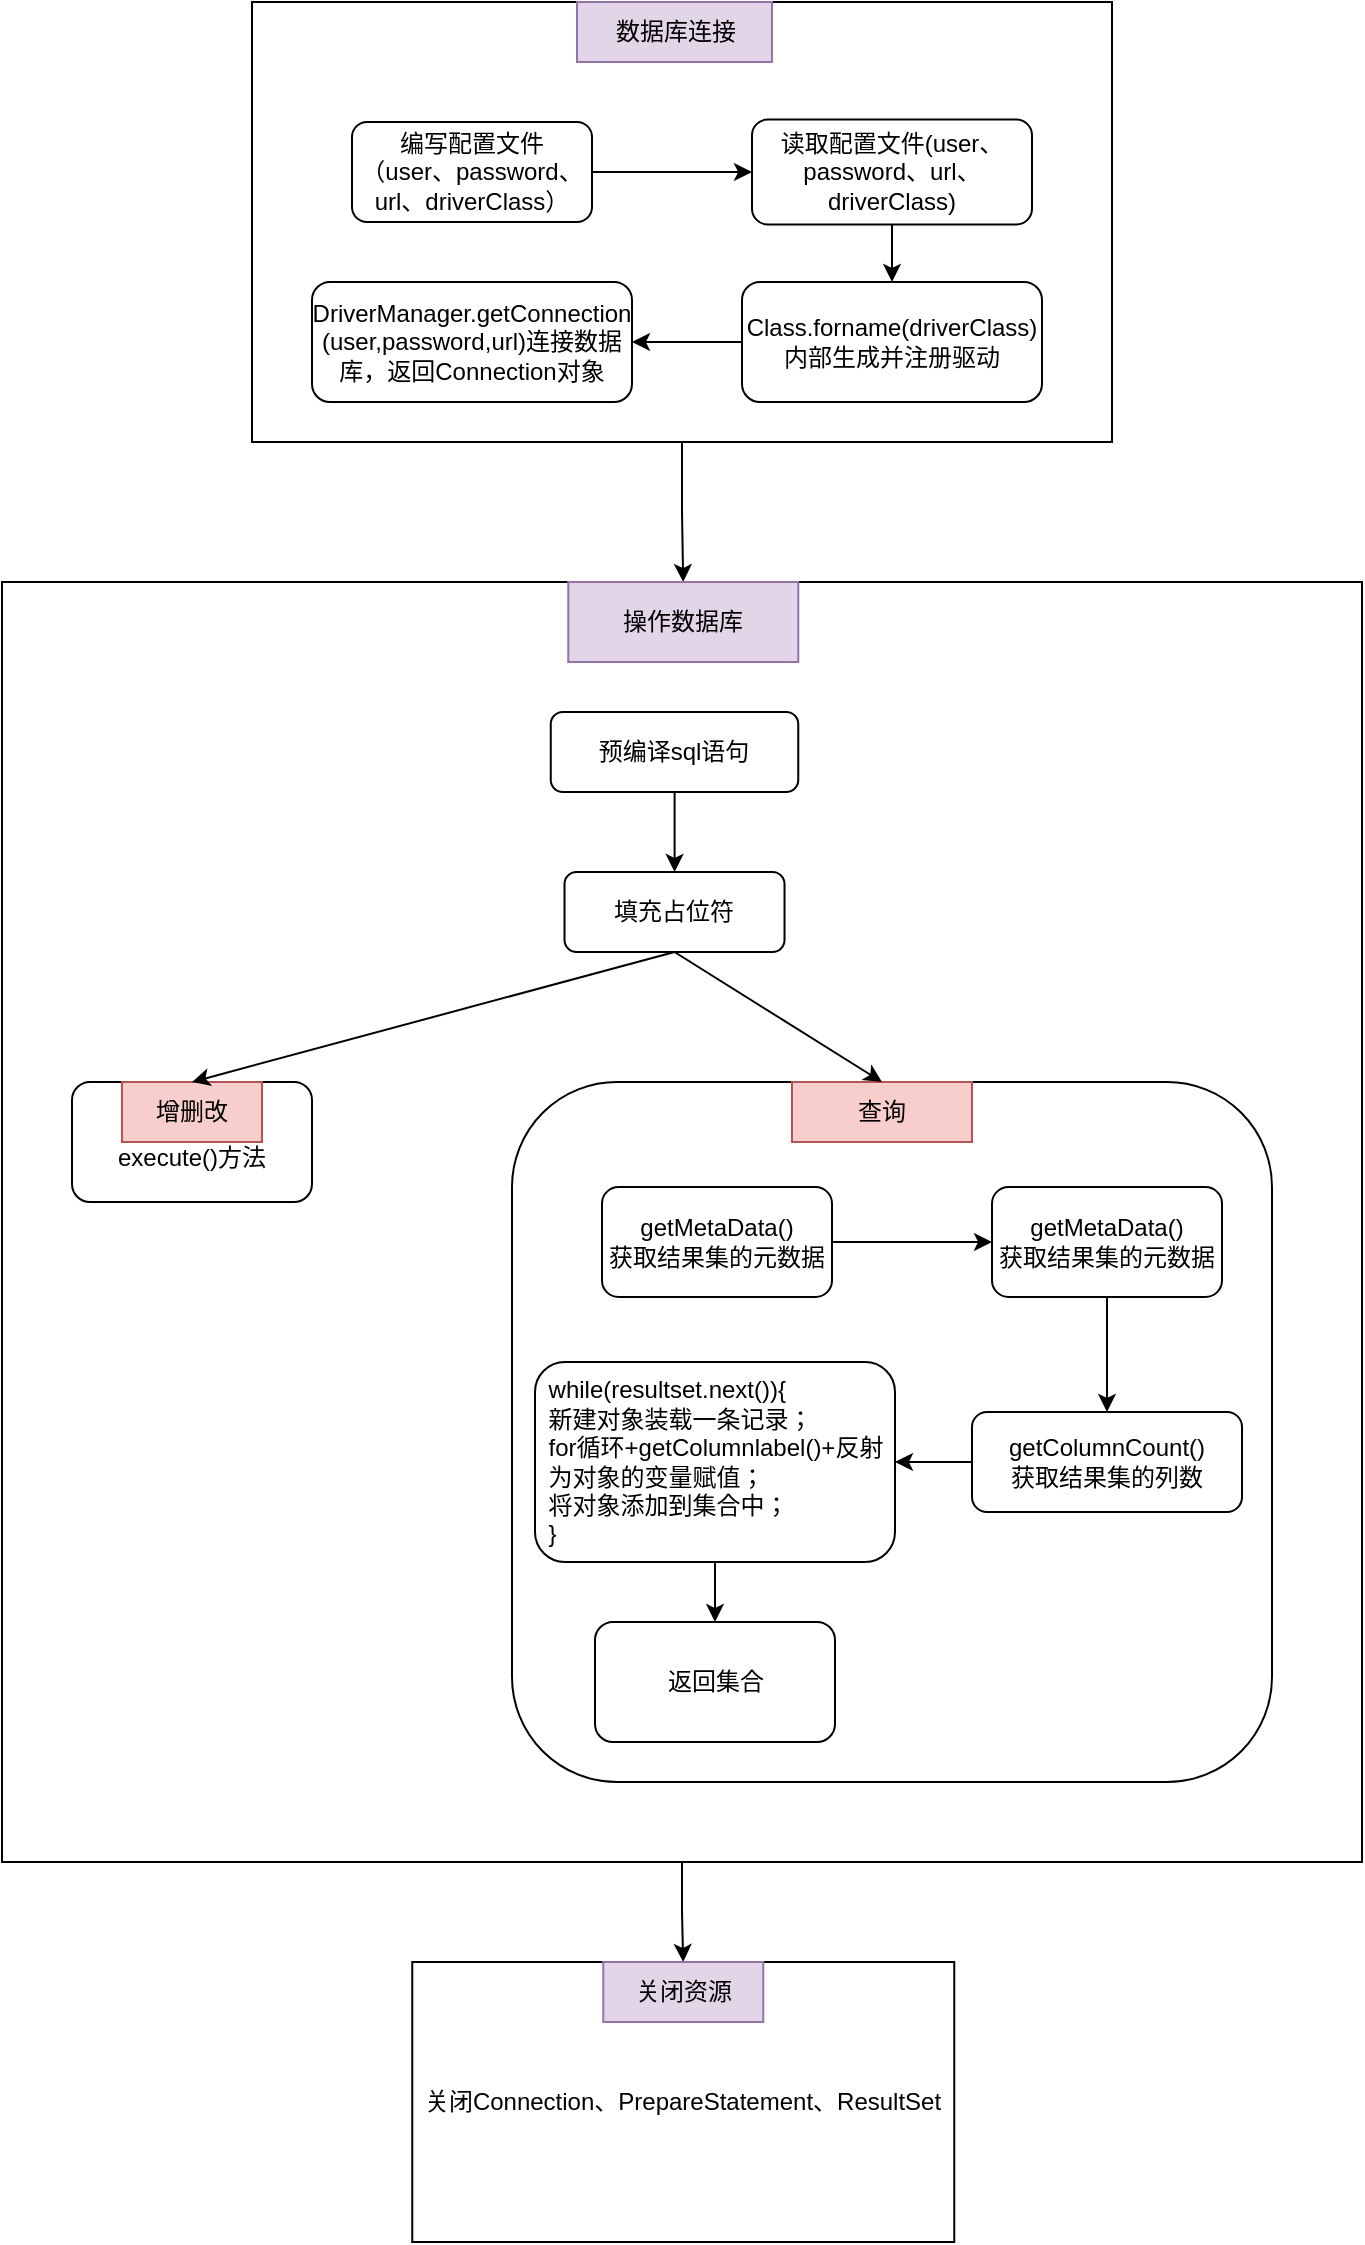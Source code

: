 <mxfile version="18.0.1" type="device"><diagram id="PqKKyvoBjg1ANkeWDd8i" name="第 1 页"><mxGraphModel dx="1038" dy="641" grid="1" gridSize="10" guides="1" tooltips="1" connect="1" arrows="1" fold="1" page="1" pageScale="1" pageWidth="827" pageHeight="1169" math="0" shadow="0"><root><mxCell id="0"/><mxCell id="1" parent="0"/><mxCell id="HO8jS1ytwFaHaVqRXtNM-28" value="" style="edgeStyle=orthogonalEdgeStyle;rounded=0;orthogonalLoop=1;jettySize=auto;html=1;" parent="1" source="HO8jS1ytwFaHaVqRXtNM-7" target="HO8jS1ytwFaHaVqRXtNM-27" edge="1"><mxGeometry relative="1" as="geometry"/></mxCell><mxCell id="HO8jS1ytwFaHaVqRXtNM-7" value="" style="rounded=0;whiteSpace=wrap;html=1;" parent="1" vertex="1"><mxGeometry x="85" y="380" width="680" height="640" as="geometry"/></mxCell><mxCell id="HO8jS1ytwFaHaVqRXtNM-25" value="" style="edgeStyle=orthogonalEdgeStyle;rounded=0;orthogonalLoop=1;jettySize=auto;html=1;" parent="1" source="LSdPMB0XlMruDPdn7WgH-14" target="HO8jS1ytwFaHaVqRXtNM-11" edge="1"><mxGeometry relative="1" as="geometry"/></mxCell><mxCell id="LSdPMB0XlMruDPdn7WgH-14" value="" style="rounded=0;whiteSpace=wrap;html=1;" parent="1" vertex="1"><mxGeometry x="210" y="90" width="430" height="220" as="geometry"/></mxCell><mxCell id="LSdPMB0XlMruDPdn7WgH-17" value="" style="edgeStyle=orthogonalEdgeStyle;rounded=0;orthogonalLoop=1;jettySize=auto;html=1;" parent="1" source="LSdPMB0XlMruDPdn7WgH-6" target="LSdPMB0XlMruDPdn7WgH-7" edge="1"><mxGeometry relative="1" as="geometry"/></mxCell><mxCell id="LSdPMB0XlMruDPdn7WgH-6" value="编写配置文件（user、password、url、driverClass）" style="rounded=1;whiteSpace=wrap;html=1;" parent="1" vertex="1"><mxGeometry x="260" y="150" width="120" height="50" as="geometry"/></mxCell><mxCell id="LSdPMB0XlMruDPdn7WgH-18" value="" style="edgeStyle=orthogonalEdgeStyle;rounded=0;orthogonalLoop=1;jettySize=auto;html=1;" parent="1" source="LSdPMB0XlMruDPdn7WgH-7" target="LSdPMB0XlMruDPdn7WgH-10" edge="1"><mxGeometry relative="1" as="geometry"/></mxCell><mxCell id="LSdPMB0XlMruDPdn7WgH-7" value="读取配置文件(user、password、url、driverClass)" style="rounded=1;whiteSpace=wrap;html=1;" parent="1" vertex="1"><mxGeometry x="460" y="148.75" width="140" height="52.5" as="geometry"/></mxCell><mxCell id="LSdPMB0XlMruDPdn7WgH-9" value="DriverManager.getConnection&lt;br&gt;(user,password,url)连接数据库，返回Connection对象" style="rounded=1;whiteSpace=wrap;html=1;" parent="1" vertex="1"><mxGeometry x="240" y="230" width="160" height="60" as="geometry"/></mxCell><mxCell id="LSdPMB0XlMruDPdn7WgH-19" value="" style="edgeStyle=orthogonalEdgeStyle;rounded=0;orthogonalLoop=1;jettySize=auto;html=1;" parent="1" source="LSdPMB0XlMruDPdn7WgH-10" target="LSdPMB0XlMruDPdn7WgH-9" edge="1"><mxGeometry relative="1" as="geometry"/></mxCell><mxCell id="LSdPMB0XlMruDPdn7WgH-10" value="Class.forname(driverClass)&lt;br&gt;内部生成并注册驱动" style="rounded=1;whiteSpace=wrap;html=1;" parent="1" vertex="1"><mxGeometry x="455" y="230" width="150" height="60" as="geometry"/></mxCell><mxCell id="LSdPMB0XlMruDPdn7WgH-16" value="数据库连接" style="rounded=0;whiteSpace=wrap;html=1;fillColor=#e1d5e7;strokeColor=#9673a6;" parent="1" vertex="1"><mxGeometry x="372.5" y="90" width="97.5" height="30" as="geometry"/></mxCell><mxCell id="HO8jS1ytwFaHaVqRXtNM-3" value="" style="edgeStyle=orthogonalEdgeStyle;rounded=0;orthogonalLoop=1;jettySize=auto;html=1;" parent="1" source="LSdPMB0XlMruDPdn7WgH-20" target="LSdPMB0XlMruDPdn7WgH-21" edge="1"><mxGeometry relative="1" as="geometry"/></mxCell><mxCell id="LSdPMB0XlMruDPdn7WgH-20" value="预编译sql语句" style="rounded=1;whiteSpace=wrap;html=1;" parent="1" vertex="1"><mxGeometry x="359.38" y="445" width="123.75" height="40" as="geometry"/></mxCell><mxCell id="LSdPMB0XlMruDPdn7WgH-21" value="填充占位符" style="rounded=1;whiteSpace=wrap;html=1;" parent="1" vertex="1"><mxGeometry x="366.26" y="525" width="110" height="40" as="geometry"/></mxCell><mxCell id="LSdPMB0XlMruDPdn7WgH-22" value="&lt;br&gt;execute()方法" style="rounded=1;whiteSpace=wrap;html=1;" parent="1" vertex="1"><mxGeometry x="120" y="630" width="120" height="60" as="geometry"/></mxCell><mxCell id="LSdPMB0XlMruDPdn7WgH-23" value="增删改" style="rounded=0;whiteSpace=wrap;html=1;fillColor=#f8cecc;strokeColor=#b85450;" parent="1" vertex="1"><mxGeometry x="145" y="630" width="70" height="30" as="geometry"/></mxCell><mxCell id="LSdPMB0XlMruDPdn7WgH-24" value="" style="rounded=1;whiteSpace=wrap;html=1;" parent="1" vertex="1"><mxGeometry x="340" y="630" width="380" height="350" as="geometry"/></mxCell><mxCell id="HO8jS1ytwFaHaVqRXtNM-14" value="" style="edgeStyle=orthogonalEdgeStyle;rounded=0;orthogonalLoop=1;jettySize=auto;html=1;" parent="1" source="LSdPMB0XlMruDPdn7WgH-25" target="LSdPMB0XlMruDPdn7WgH-26" edge="1"><mxGeometry relative="1" as="geometry"/></mxCell><mxCell id="LSdPMB0XlMruDPdn7WgH-25" value="executeQuery()&lt;br&gt;返回查询结果集" style="rounded=1;whiteSpace=wrap;html=1;" parent="1" vertex="1"><mxGeometry x="390" y="685" width="103" height="50" as="geometry"/></mxCell><mxCell id="HO8jS1ytwFaHaVqRXtNM-15" value="" style="edgeStyle=orthogonalEdgeStyle;rounded=0;orthogonalLoop=1;jettySize=auto;html=1;" parent="1" source="LSdPMB0XlMruDPdn7WgH-26" target="LSdPMB0XlMruDPdn7WgH-27" edge="1"><mxGeometry relative="1" as="geometry"/></mxCell><mxCell id="LSdPMB0XlMruDPdn7WgH-26" value="getMetaData()&lt;br&gt;获取结果集的元数据" style="rounded=1;whiteSpace=wrap;html=1;" parent="1" vertex="1"><mxGeometry x="580" y="682.5" width="115" height="55" as="geometry"/></mxCell><mxCell id="HO8jS1ytwFaHaVqRXtNM-16" value="" style="edgeStyle=orthogonalEdgeStyle;rounded=0;orthogonalLoop=1;jettySize=auto;html=1;" parent="1" source="LSdPMB0XlMruDPdn7WgH-27" target="LSdPMB0XlMruDPdn7WgH-28" edge="1"><mxGeometry relative="1" as="geometry"/></mxCell><mxCell id="LSdPMB0XlMruDPdn7WgH-27" value="getColumnCount()&lt;br&gt;获取结果集的列数" style="rounded=1;whiteSpace=wrap;html=1;" parent="1" vertex="1"><mxGeometry x="570" y="795" width="135.01" height="50" as="geometry"/></mxCell><mxCell id="HO8jS1ytwFaHaVqRXtNM-17" value="" style="edgeStyle=orthogonalEdgeStyle;rounded=0;orthogonalLoop=1;jettySize=auto;html=1;" parent="1" source="LSdPMB0XlMruDPdn7WgH-28" target="HO8jS1ytwFaHaVqRXtNM-1" edge="1"><mxGeometry relative="1" as="geometry"/></mxCell><mxCell id="LSdPMB0XlMruDPdn7WgH-28" value="&lt;div style=&quot;text-align: left;&quot;&gt;&lt;span style=&quot;background-color: initial;&quot;&gt;while(resultset.next()){&lt;/span&gt;&lt;/div&gt;&lt;div style=&quot;text-align: left;&quot;&gt;&lt;span style=&quot;background-color: initial;&quot;&gt;新建对象装载一条记录；&lt;/span&gt;&lt;/div&gt;&lt;div style=&quot;text-align: left;&quot;&gt;for循环+getColumnlabel()+反射&lt;/div&gt;&lt;div style=&quot;text-align: left;&quot;&gt;为对象的变量赋值；&lt;/div&gt;&lt;div style=&quot;text-align: left;&quot;&gt;将对象添加到集合中；&lt;br&gt;&lt;/div&gt;&lt;div style=&quot;text-align: left;&quot;&gt;&lt;/div&gt;&lt;div style=&quot;text-align: left;&quot;&gt;&lt;span style=&quot;background-color: initial;&quot;&gt;}&lt;/span&gt;&lt;/div&gt;" style="rounded=1;whiteSpace=wrap;html=1;" parent="1" vertex="1"><mxGeometry x="351.5" y="770" width="180" height="100" as="geometry"/></mxCell><mxCell id="HO8jS1ytwFaHaVqRXtNM-1" value="返回集合" style="rounded=1;whiteSpace=wrap;html=1;" parent="1" vertex="1"><mxGeometry x="381.5" y="900" width="120" height="60" as="geometry"/></mxCell><mxCell id="HO8jS1ytwFaHaVqRXtNM-4" value="查询" style="rounded=0;whiteSpace=wrap;html=1;fillColor=#f8cecc;strokeColor=#b85450;" parent="1" vertex="1"><mxGeometry x="480" y="630" width="90" height="30" as="geometry"/></mxCell><mxCell id="HO8jS1ytwFaHaVqRXtNM-11" value="操作数据库" style="rounded=0;whiteSpace=wrap;html=1;fillColor=#e1d5e7;strokeColor=#9673a6;" parent="1" vertex="1"><mxGeometry x="368.13" y="380" width="115" height="40" as="geometry"/></mxCell><mxCell id="HO8jS1ytwFaHaVqRXtNM-18" value="getMetaData()&lt;br&gt;获取结果集的元数据" style="rounded=1;whiteSpace=wrap;html=1;" parent="1" vertex="1"><mxGeometry x="385" y="682.5" width="115" height="55" as="geometry"/></mxCell><mxCell id="HO8jS1ytwFaHaVqRXtNM-22" value="" style="endArrow=classic;html=1;rounded=0;entryX=0.5;entryY=0;entryDx=0;entryDy=0;exitX=0.5;exitY=1;exitDx=0;exitDy=0;" parent="1" source="LSdPMB0XlMruDPdn7WgH-21" target="LSdPMB0XlMruDPdn7WgH-23" edge="1"><mxGeometry width="50" height="50" relative="1" as="geometry"><mxPoint x="90" y="370" as="sourcePoint"/><mxPoint x="140" y="320" as="targetPoint"/></mxGeometry></mxCell><mxCell id="HO8jS1ytwFaHaVqRXtNM-23" value="" style="endArrow=classic;html=1;rounded=0;entryX=0.5;entryY=0;entryDx=0;entryDy=0;exitX=0.5;exitY=1;exitDx=0;exitDy=0;" parent="1" source="LSdPMB0XlMruDPdn7WgH-21" target="HO8jS1ytwFaHaVqRXtNM-4" edge="1"><mxGeometry width="50" height="50" relative="1" as="geometry"><mxPoint x="540" y="580" as="sourcePoint"/><mxPoint x="590" y="530" as="targetPoint"/></mxGeometry></mxCell><mxCell id="HO8jS1ytwFaHaVqRXtNM-26" value="关闭Connection、PrepareStatement、ResultSet" style="rounded=0;whiteSpace=wrap;html=1;" parent="1" vertex="1"><mxGeometry x="290.13" y="1070" width="271" height="140" as="geometry"/></mxCell><mxCell id="HO8jS1ytwFaHaVqRXtNM-27" value="关闭资源" style="rounded=0;whiteSpace=wrap;html=1;fillColor=#e1d5e7;strokeColor=#9673a6;" parent="1" vertex="1"><mxGeometry x="385.63" y="1070" width="80" height="30" as="geometry"/></mxCell></root></mxGraphModel></diagram></mxfile>